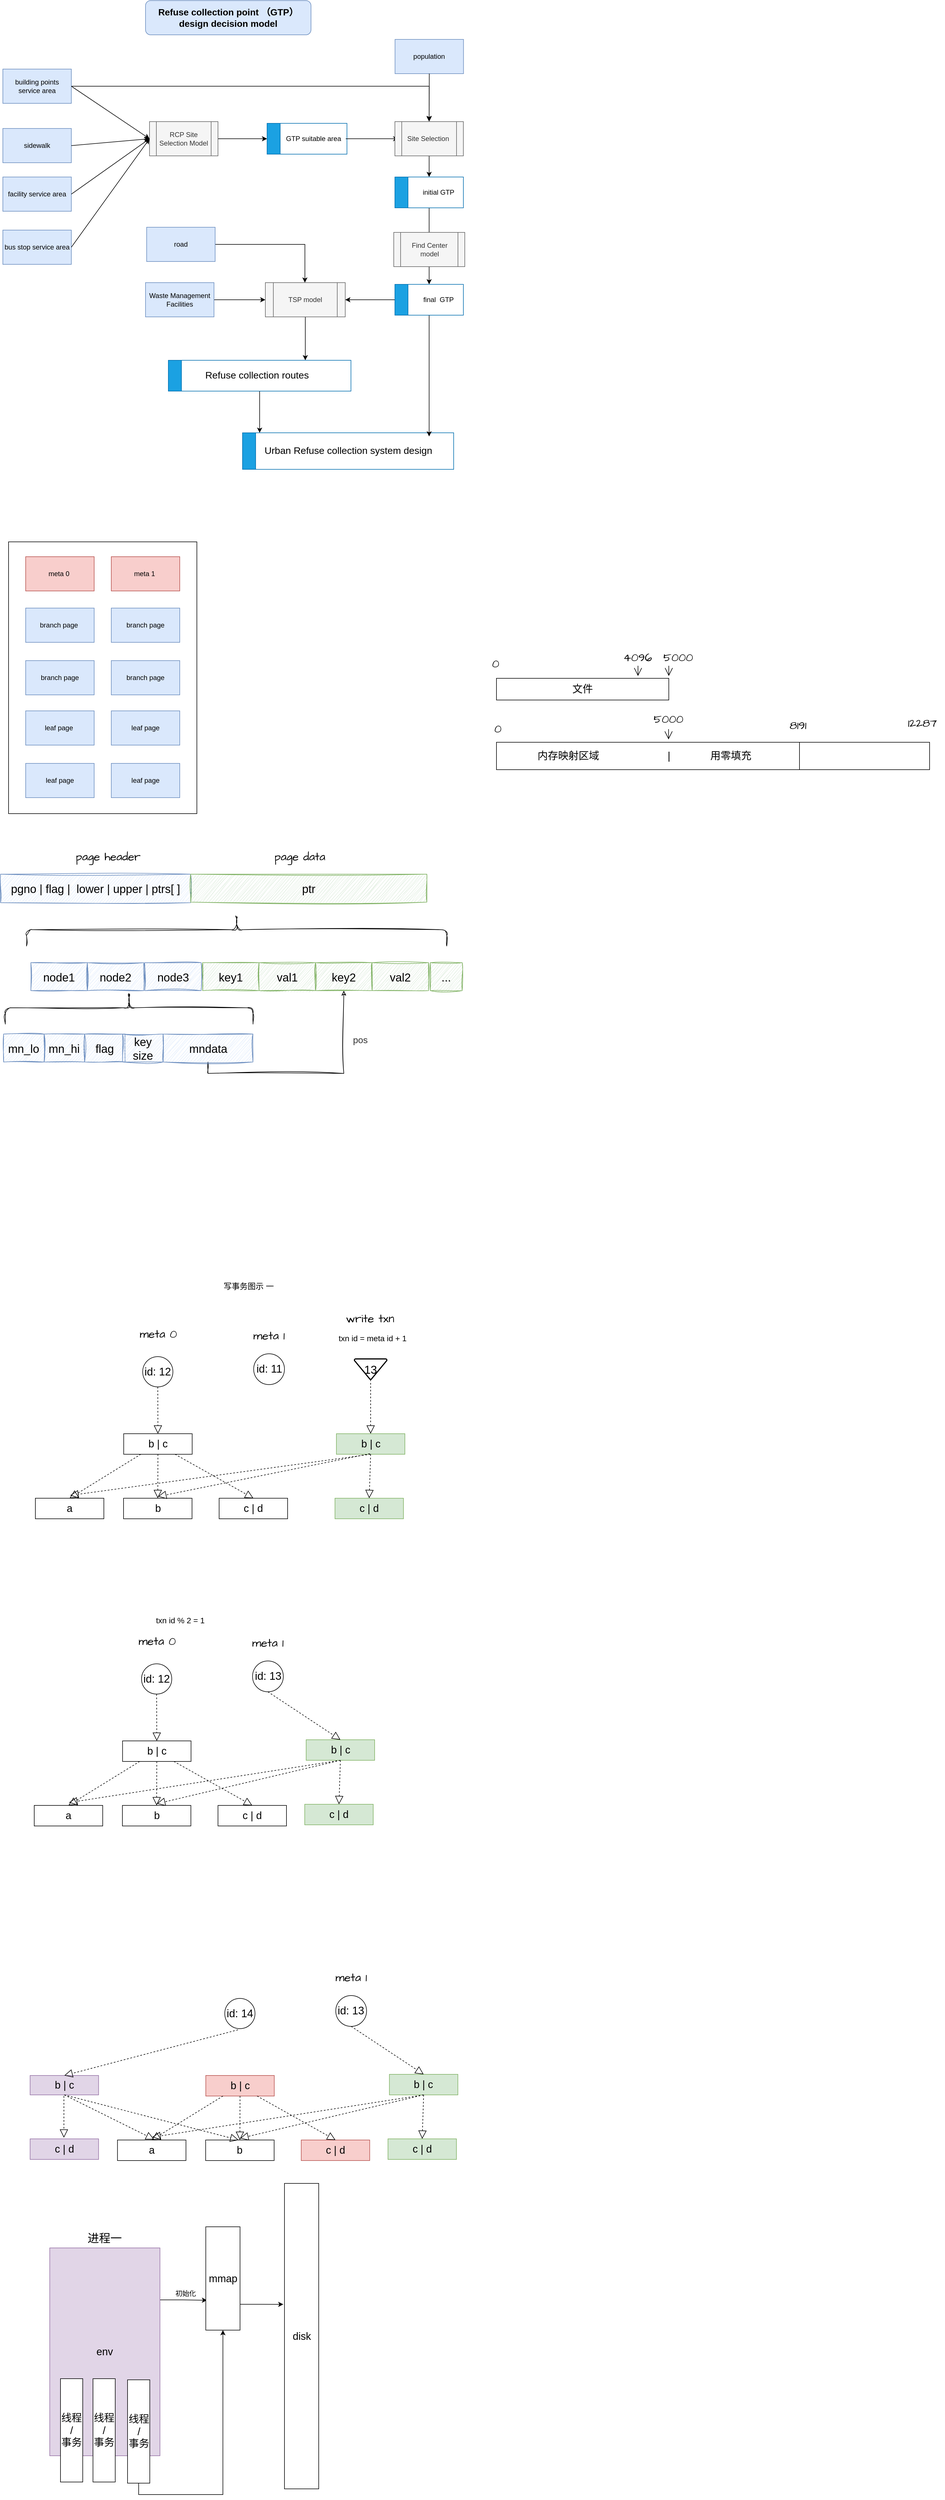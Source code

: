 <mxfile version="21.1.8" type="github">
  <diagram name="第 1 页" id="-6pHBy3T7X8AWCMXz0UJ">
    <mxGraphModel dx="2146" dy="920" grid="0" gridSize="10" guides="1" tooltips="1" connect="1" arrows="1" fold="1" page="1" pageScale="1" pageWidth="827" pageHeight="1169" math="0" shadow="0">
      <root>
        <mxCell id="0" />
        <mxCell id="1" parent="0" />
        <mxCell id="fk76nEaUQplsYMOn4d1s-18" value="" style="rounded=0;whiteSpace=wrap;html=1;fillColor=none;" parent="1" vertex="1">
          <mxGeometry x="20" y="1191" width="330" height="476" as="geometry" />
        </mxCell>
        <mxCell id="CREifestwWJjeIn1SrWn-1" value="&lt;b&gt;&lt;font style=&quot;font-size: 16px;&quot;&gt;Refuse collection point （GTP）design decision model&lt;/font&gt;&lt;/b&gt;" style="rounded=1;whiteSpace=wrap;html=1;fillColor=#dae8fc;strokeColor=#6c8ebf;" parent="1" vertex="1">
          <mxGeometry x="260" y="243" width="290" height="60" as="geometry" />
        </mxCell>
        <mxCell id="-MJLhog0sd4CM29XFd1n-28" style="edgeStyle=orthogonalEdgeStyle;rounded=0;orthogonalLoop=1;jettySize=auto;html=1;exitX=1;exitY=0.5;exitDx=0;exitDy=0;entryX=0.5;entryY=0;entryDx=0;entryDy=0;" parent="1" source="-MJLhog0sd4CM29XFd1n-1" target="-MJLhog0sd4CM29XFd1n-30" edge="1">
          <mxGeometry relative="1" as="geometry">
            <mxPoint x="720" y="563" as="targetPoint" />
          </mxGeometry>
        </mxCell>
        <mxCell id="-MJLhog0sd4CM29XFd1n-1" value="building points service area" style="rounded=0;whiteSpace=wrap;html=1;fillColor=#dae8fc;strokeColor=#6c8ebf;" parent="1" vertex="1">
          <mxGeometry x="10" y="363" width="120" height="60" as="geometry" />
        </mxCell>
        <mxCell id="-MJLhog0sd4CM29XFd1n-2" value="sidewalk" style="rounded=0;whiteSpace=wrap;html=1;fillColor=#dae8fc;strokeColor=#6c8ebf;" parent="1" vertex="1">
          <mxGeometry x="10" y="467" width="120" height="60" as="geometry" />
        </mxCell>
        <mxCell id="-MJLhog0sd4CM29XFd1n-38" style="edgeStyle=orthogonalEdgeStyle;rounded=0;orthogonalLoop=1;jettySize=auto;html=1;exitX=1;exitY=0.5;exitDx=0;exitDy=0;entryX=0;entryY=0.5;entryDx=0;entryDy=0;" parent="1" source="-MJLhog0sd4CM29XFd1n-5" target="-MJLhog0sd4CM29XFd1n-20" edge="1">
          <mxGeometry relative="1" as="geometry" />
        </mxCell>
        <mxCell id="-MJLhog0sd4CM29XFd1n-5" value="Waste Management Facilities" style="rounded=0;whiteSpace=wrap;html=1;fillColor=#dae8fc;strokeColor=#6c8ebf;" parent="1" vertex="1">
          <mxGeometry x="260" y="737" width="120" height="60" as="geometry" />
        </mxCell>
        <mxCell id="-MJLhog0sd4CM29XFd1n-6" value="bus stop service area" style="rounded=0;whiteSpace=wrap;html=1;fillColor=#dae8fc;strokeColor=#6c8ebf;" parent="1" vertex="1">
          <mxGeometry x="10" y="645" width="120" height="60" as="geometry" />
        </mxCell>
        <mxCell id="-MJLhog0sd4CM29XFd1n-8" value="facility service area" style="rounded=0;whiteSpace=wrap;html=1;fillColor=#dae8fc;strokeColor=#6c8ebf;" parent="1" vertex="1">
          <mxGeometry x="10" y="552" width="120" height="60" as="geometry" />
        </mxCell>
        <mxCell id="-MJLhog0sd4CM29XFd1n-27" style="edgeStyle=orthogonalEdgeStyle;rounded=0;orthogonalLoop=1;jettySize=auto;html=1;exitX=1;exitY=0.5;exitDx=0;exitDy=0;entryX=0;entryY=0.5;entryDx=0;entryDy=0;" parent="1" source="-MJLhog0sd4CM29XFd1n-9" target="-MJLhog0sd4CM29XFd1n-23" edge="1">
          <mxGeometry relative="1" as="geometry" />
        </mxCell>
        <mxCell id="-MJLhog0sd4CM29XFd1n-9" value="RCP Site Selection Model" style="shape=process;whiteSpace=wrap;html=1;backgroundOutline=1;fillColor=#f5f5f5;strokeColor=#666666;fontColor=#333333;" parent="1" vertex="1">
          <mxGeometry x="267" y="455" width="120" height="60" as="geometry" />
        </mxCell>
        <mxCell id="-MJLhog0sd4CM29XFd1n-14" value="" style="endArrow=classic;html=1;rounded=0;exitX=1;exitY=0.5;exitDx=0;exitDy=0;entryX=0;entryY=0.5;entryDx=0;entryDy=0;" parent="1" source="-MJLhog0sd4CM29XFd1n-1" target="-MJLhog0sd4CM29XFd1n-9" edge="1">
          <mxGeometry width="50" height="50" relative="1" as="geometry">
            <mxPoint x="430" y="497" as="sourcePoint" />
            <mxPoint x="480" y="447" as="targetPoint" />
          </mxGeometry>
        </mxCell>
        <mxCell id="-MJLhog0sd4CM29XFd1n-15" value="" style="endArrow=classic;html=1;rounded=0;exitX=1;exitY=0.5;exitDx=0;exitDy=0;entryX=0;entryY=0.5;entryDx=0;entryDy=0;" parent="1" source="-MJLhog0sd4CM29XFd1n-2" target="-MJLhog0sd4CM29XFd1n-9" edge="1">
          <mxGeometry width="50" height="50" relative="1" as="geometry">
            <mxPoint x="140" y="417" as="sourcePoint" />
            <mxPoint x="250" y="537" as="targetPoint" />
          </mxGeometry>
        </mxCell>
        <mxCell id="-MJLhog0sd4CM29XFd1n-16" value="" style="endArrow=classic;html=1;rounded=0;exitX=1;exitY=0.5;exitDx=0;exitDy=0;entryX=0;entryY=0.5;entryDx=0;entryDy=0;" parent="1" source="-MJLhog0sd4CM29XFd1n-8" target="-MJLhog0sd4CM29XFd1n-9" edge="1">
          <mxGeometry width="50" height="50" relative="1" as="geometry">
            <mxPoint x="140" y="507" as="sourcePoint" />
            <mxPoint x="250" y="577" as="targetPoint" />
          </mxGeometry>
        </mxCell>
        <mxCell id="-MJLhog0sd4CM29XFd1n-19" value="" style="endArrow=classic;html=1;rounded=0;exitX=1;exitY=0.5;exitDx=0;exitDy=0;entryX=0;entryY=0.5;entryDx=0;entryDy=0;" parent="1" source="-MJLhog0sd4CM29XFd1n-6" target="-MJLhog0sd4CM29XFd1n-9" edge="1">
          <mxGeometry width="50" height="50" relative="1" as="geometry">
            <mxPoint x="140" y="677" as="sourcePoint" />
            <mxPoint x="270" y="592" as="targetPoint" />
          </mxGeometry>
        </mxCell>
        <mxCell id="-MJLhog0sd4CM29XFd1n-39" style="edgeStyle=orthogonalEdgeStyle;rounded=0;orthogonalLoop=1;jettySize=auto;html=1;exitX=0.5;exitY=1;exitDx=0;exitDy=0;entryX=0.75;entryY=0;entryDx=0;entryDy=0;" parent="1" source="-MJLhog0sd4CM29XFd1n-20" target="-MJLhog0sd4CM29XFd1n-40" edge="1">
          <mxGeometry relative="1" as="geometry">
            <mxPoint x="539.5" y="853" as="targetPoint" />
            <Array as="points" />
          </mxGeometry>
        </mxCell>
        <mxCell id="-MJLhog0sd4CM29XFd1n-20" value="TSP model" style="shape=process;whiteSpace=wrap;html=1;backgroundOutline=1;fillColor=#f5f5f5;strokeColor=#666666;fontColor=#333333;" parent="1" vertex="1">
          <mxGeometry x="470" y="737" width="140" height="60" as="geometry" />
        </mxCell>
        <mxCell id="-MJLhog0sd4CM29XFd1n-23" value="" style="swimlane;horizontal=0;whiteSpace=wrap;html=1;fillColor=#1ba1e2;strokeColor=#006EAF;fontColor=#ffffff;" parent="1" vertex="1">
          <mxGeometry x="473" y="458" width="140" height="54" as="geometry" />
        </mxCell>
        <mxCell id="-MJLhog0sd4CM29XFd1n-29" style="edgeStyle=orthogonalEdgeStyle;rounded=0;orthogonalLoop=1;jettySize=auto;html=1;" parent="-MJLhog0sd4CM29XFd1n-23" source="-MJLhog0sd4CM29XFd1n-26" edge="1">
          <mxGeometry relative="1" as="geometry">
            <mxPoint x="230" y="27" as="targetPoint" />
          </mxGeometry>
        </mxCell>
        <mxCell id="-MJLhog0sd4CM29XFd1n-26" value="GTP suitable area" style="text;html=1;align=center;verticalAlign=middle;resizable=0;points=[];autosize=1;strokeColor=none;fillColor=none;" parent="-MJLhog0sd4CM29XFd1n-23" vertex="1">
          <mxGeometry x="23" y="14" width="115" height="26" as="geometry" />
        </mxCell>
        <mxCell id="-MJLhog0sd4CM29XFd1n-36" style="edgeStyle=orthogonalEdgeStyle;rounded=0;orthogonalLoop=1;jettySize=auto;html=1;exitX=0.5;exitY=1;exitDx=0;exitDy=0;entryX=0.5;entryY=0;entryDx=0;entryDy=0;" parent="1" source="-MJLhog0sd4CM29XFd1n-30" target="-MJLhog0sd4CM29XFd1n-32" edge="1">
          <mxGeometry relative="1" as="geometry" />
        </mxCell>
        <mxCell id="-MJLhog0sd4CM29XFd1n-30" value="Site Selection&amp;nbsp;&lt;span id=&quot;docs-internal-guid-dd1b80fc-7fff-4d4b-5d79-0f795fff41a7&quot;&gt;&lt;/span&gt;" style="shape=process;whiteSpace=wrap;html=1;backgroundOutline=1;fillColor=#f5f5f5;strokeColor=#666666;fontColor=#333333;" parent="1" vertex="1">
          <mxGeometry x="697" y="455" width="120" height="60" as="geometry" />
        </mxCell>
        <mxCell id="-MJLhog0sd4CM29XFd1n-43" style="edgeStyle=orthogonalEdgeStyle;rounded=0;orthogonalLoop=1;jettySize=auto;html=1;exitX=0.5;exitY=1;exitDx=0;exitDy=0;entryX=0.5;entryY=0;entryDx=0;entryDy=0;" parent="1" source="-MJLhog0sd4CM29XFd1n-32" target="XMGJiAnypr8ItD6BcuGb-5" edge="1">
          <mxGeometry relative="1" as="geometry">
            <mxPoint x="757" y="1000" as="targetPoint" />
          </mxGeometry>
        </mxCell>
        <mxCell id="-MJLhog0sd4CM29XFd1n-32" value="" style="swimlane;horizontal=0;whiteSpace=wrap;html=1;fillColor=#1ba1e2;strokeColor=#006EAF;fontColor=#ffffff;" parent="1" vertex="1">
          <mxGeometry x="697" y="552" width="120" height="54" as="geometry" />
        </mxCell>
        <mxCell id="-MJLhog0sd4CM29XFd1n-34" value="initial GTP" style="text;html=1;align=center;verticalAlign=middle;resizable=0;points=[];autosize=1;strokeColor=none;fillColor=none;" parent="-MJLhog0sd4CM29XFd1n-32" vertex="1">
          <mxGeometry x="39" y="14" width="73" height="26" as="geometry" />
        </mxCell>
        <mxCell id="-MJLhog0sd4CM29XFd1n-42" style="edgeStyle=orthogonalEdgeStyle;rounded=0;orthogonalLoop=1;jettySize=auto;html=1;exitX=0.5;exitY=1;exitDx=0;exitDy=0;" parent="1" source="-MJLhog0sd4CM29XFd1n-40" edge="1">
          <mxGeometry relative="1" as="geometry">
            <mxPoint x="460" y="1000" as="targetPoint" />
          </mxGeometry>
        </mxCell>
        <mxCell id="-MJLhog0sd4CM29XFd1n-40" value="" style="swimlane;horizontal=0;whiteSpace=wrap;html=1;fillColor=#1ba1e2;strokeColor=#006EAF;fontColor=#ffffff;" parent="1" vertex="1">
          <mxGeometry x="300" y="873" width="320" height="54" as="geometry" />
        </mxCell>
        <mxCell id="-MJLhog0sd4CM29XFd1n-41" value="&lt;font style=&quot;font-size: 17px;&quot;&gt;Refuse collection routes&lt;/font&gt;" style="text;html=1;align=center;verticalAlign=middle;resizable=0;points=[];autosize=1;strokeColor=none;fillColor=none;" parent="-MJLhog0sd4CM29XFd1n-40" vertex="1">
          <mxGeometry x="55" y="12" width="200" height="30" as="geometry" />
        </mxCell>
        <mxCell id="-MJLhog0sd4CM29XFd1n-44" value="" style="swimlane;horizontal=0;whiteSpace=wrap;html=1;fillColor=#1ba1e2;strokeColor=#006EAF;fontColor=#ffffff;" parent="1" vertex="1">
          <mxGeometry x="430" y="1000" width="370" height="64" as="geometry" />
        </mxCell>
        <mxCell id="-MJLhog0sd4CM29XFd1n-45" value="&lt;span style=&quot;font-size: 17px;&quot;&gt;Urban Refuse collection system design&lt;/span&gt;" style="text;html=1;align=center;verticalAlign=middle;resizable=0;points=[];autosize=1;strokeColor=none;fillColor=none;" parent="-MJLhog0sd4CM29XFd1n-44" vertex="1">
          <mxGeometry x="25" y="17" width="320" height="30" as="geometry" />
        </mxCell>
        <mxCell id="fk76nEaUQplsYMOn4d1s-16" value="meta 0&amp;nbsp;" style="rounded=0;whiteSpace=wrap;html=1;fillColor=#f8cecc;strokeColor=#b85450;" parent="1" vertex="1">
          <mxGeometry x="50" y="1217" width="120" height="60" as="geometry" />
        </mxCell>
        <mxCell id="fk76nEaUQplsYMOn4d1s-17" value="meta 1&amp;nbsp;" style="rounded=0;whiteSpace=wrap;html=1;fillColor=#f8cecc;strokeColor=#b85450;" parent="1" vertex="1">
          <mxGeometry x="200" y="1217" width="120" height="60" as="geometry" />
        </mxCell>
        <mxCell id="fk76nEaUQplsYMOn4d1s-19" value="branch page&amp;nbsp;" style="rounded=0;whiteSpace=wrap;html=1;fillColor=#dae8fc;strokeColor=#6c8ebf;" parent="1" vertex="1">
          <mxGeometry x="50" y="1307" width="120" height="60" as="geometry" />
        </mxCell>
        <mxCell id="fk76nEaUQplsYMOn4d1s-20" value="branch page" style="rounded=0;whiteSpace=wrap;html=1;fillColor=#dae8fc;strokeColor=#6c8ebf;" parent="1" vertex="1">
          <mxGeometry x="200" y="1307" width="120" height="60" as="geometry" />
        </mxCell>
        <mxCell id="fk76nEaUQplsYMOn4d1s-21" value="branch page" style="rounded=0;whiteSpace=wrap;html=1;fillColor=#dae8fc;strokeColor=#6c8ebf;" parent="1" vertex="1">
          <mxGeometry x="50" y="1399" width="120" height="60" as="geometry" />
        </mxCell>
        <mxCell id="fk76nEaUQplsYMOn4d1s-22" value="branch page" style="rounded=0;whiteSpace=wrap;html=1;fillColor=#dae8fc;strokeColor=#6c8ebf;" parent="1" vertex="1">
          <mxGeometry x="200" y="1399" width="120" height="60" as="geometry" />
        </mxCell>
        <mxCell id="fk76nEaUQplsYMOn4d1s-23" value="leaf page" style="rounded=0;whiteSpace=wrap;html=1;fillColor=#dae8fc;strokeColor=#6c8ebf;" parent="1" vertex="1">
          <mxGeometry x="200" y="1579" width="120" height="60" as="geometry" />
        </mxCell>
        <mxCell id="fk76nEaUQplsYMOn4d1s-24" value="leaf page&amp;nbsp;" style="rounded=0;whiteSpace=wrap;html=1;fillColor=#dae8fc;strokeColor=#6c8ebf;" parent="1" vertex="1">
          <mxGeometry x="50" y="1487" width="120" height="60" as="geometry" />
        </mxCell>
        <mxCell id="fk76nEaUQplsYMOn4d1s-25" value="leaf page" style="rounded=0;whiteSpace=wrap;html=1;fillColor=#dae8fc;strokeColor=#6c8ebf;" parent="1" vertex="1">
          <mxGeometry x="200" y="1487" width="120" height="60" as="geometry" />
        </mxCell>
        <mxCell id="fk76nEaUQplsYMOn4d1s-26" value="leaf page" style="rounded=0;whiteSpace=wrap;html=1;fillColor=#dae8fc;strokeColor=#6c8ebf;" parent="1" vertex="1">
          <mxGeometry x="50" y="1579" width="120" height="60" as="geometry" />
        </mxCell>
        <mxCell id="yM2souLgiS-9Ete5BA36-1" value="pgno | flag |&amp;nbsp; lower | upper | ptrs[ ]" style="rounded=0;whiteSpace=wrap;html=1;sketch=1;hachureGap=4;jiggle=2;curveFitting=1;fontFamily=Helvetica;fontSize=20;fillColor=#dae8fc;strokeColor=#6c8ebf;" parent="1" vertex="1">
          <mxGeometry x="6" y="1773" width="333" height="50" as="geometry" />
        </mxCell>
        <mxCell id="yM2souLgiS-9Ete5BA36-2" value="ptr" style="rounded=0;whiteSpace=wrap;html=1;sketch=1;hachureGap=4;jiggle=2;curveFitting=1;fontFamily=Helvetica;fontSize=20;fillColor=#d5e8d4;strokeColor=#82b366;" parent="1" vertex="1">
          <mxGeometry x="339" y="1773" width="414" height="49" as="geometry" />
        </mxCell>
        <mxCell id="yM2souLgiS-9Ete5BA36-5" value="page header" style="text;html=1;strokeColor=none;fillColor=none;align=center;verticalAlign=middle;whiteSpace=wrap;rounded=0;fontSize=20;fontFamily=Architects Daughter;" parent="1" vertex="1">
          <mxGeometry x="121" y="1727" width="146.5" height="30" as="geometry" />
        </mxCell>
        <mxCell id="yM2souLgiS-9Ete5BA36-6" value="page data" style="text;html=1;strokeColor=none;fillColor=none;align=center;verticalAlign=middle;whiteSpace=wrap;rounded=0;fontSize=20;fontFamily=Architects Daughter;" parent="1" vertex="1">
          <mxGeometry x="457" y="1727" width="146.5" height="30" as="geometry" />
        </mxCell>
        <mxCell id="yM2souLgiS-9Ete5BA36-7" value="node1" style="rounded=0;whiteSpace=wrap;html=1;sketch=1;hachureGap=4;jiggle=2;curveFitting=1;fontFamily=Helvetica;fontSize=20;fillColor=#dae8fc;strokeColor=#6c8ebf;" parent="1" vertex="1">
          <mxGeometry x="59" y="1928" width="99" height="49" as="geometry" />
        </mxCell>
        <mxCell id="yM2souLgiS-9Ete5BA36-11" value="node2" style="rounded=0;whiteSpace=wrap;html=1;sketch=1;hachureGap=4;jiggle=2;curveFitting=1;fontFamily=Helvetica;fontSize=20;fillColor=#dae8fc;strokeColor=#6c8ebf;" parent="1" vertex="1">
          <mxGeometry x="158" y="1928" width="99" height="49" as="geometry" />
        </mxCell>
        <mxCell id="yM2souLgiS-9Ete5BA36-12" value="flag" style="rounded=0;whiteSpace=wrap;html=1;sketch=1;hachureGap=4;jiggle=2;curveFitting=1;fontFamily=Helvetica;fontSize=20;fillColor=#dae8fc;strokeColor=#6c8ebf;" parent="1" vertex="1">
          <mxGeometry x="153.25" y="2053" width="70.99" height="49" as="geometry" />
        </mxCell>
        <mxCell id="yM2souLgiS-9Ete5BA36-31" style="edgeStyle=orthogonalEdgeStyle;rounded=0;sketch=1;hachureGap=4;jiggle=2;curveFitting=1;orthogonalLoop=1;jettySize=auto;html=1;exitX=0.5;exitY=1;exitDx=0;exitDy=0;entryX=0.5;entryY=1;entryDx=0;entryDy=0;fontFamily=Architects Daughter;fontSource=https%3A%2F%2Ffonts.googleapis.com%2Fcss%3Ffamily%3DArchitects%2BDaughter;fontSize=16;" parent="1" source="yM2souLgiS-9Ete5BA36-15" target="yM2souLgiS-9Ete5BA36-27" edge="1">
          <mxGeometry relative="1" as="geometry" />
        </mxCell>
        <mxCell id="yM2souLgiS-9Ete5BA36-15" value="mndata" style="rounded=0;whiteSpace=wrap;html=1;sketch=1;hachureGap=4;jiggle=2;curveFitting=1;fontFamily=Helvetica;fontSize=20;fillColor=#dae8fc;strokeColor=#6c8ebf;" parent="1" vertex="1">
          <mxGeometry x="290.75" y="2053" width="157.5" height="49" as="geometry" />
        </mxCell>
        <mxCell id="yM2souLgiS-9Ete5BA36-16" value="mn_hi" style="rounded=0;whiteSpace=wrap;html=1;sketch=1;hachureGap=4;jiggle=2;curveFitting=1;fontFamily=Helvetica;fontSize=20;fillColor=#dae8fc;strokeColor=#6c8ebf;" parent="1" vertex="1">
          <mxGeometry x="82.26" y="2053" width="70.99" height="49" as="geometry" />
        </mxCell>
        <mxCell id="yM2souLgiS-9Ete5BA36-17" value="mn_lo" style="rounded=0;whiteSpace=wrap;html=1;sketch=1;hachureGap=4;jiggle=2;curveFitting=1;fontFamily=Helvetica;fontSize=20;fillColor=#dae8fc;strokeColor=#6c8ebf;" parent="1" vertex="1">
          <mxGeometry x="11.27" y="2053" width="70.99" height="49" as="geometry" />
        </mxCell>
        <mxCell id="yM2souLgiS-9Ete5BA36-18" value="key size" style="rounded=0;whiteSpace=wrap;html=1;sketch=1;hachureGap=4;jiggle=2;curveFitting=1;fontFamily=Helvetica;fontSize=20;fillColor=#dae8fc;strokeColor=#6c8ebf;" parent="1" vertex="1">
          <mxGeometry x="219.76" y="2053" width="70.99" height="49" as="geometry" />
        </mxCell>
        <mxCell id="yM2souLgiS-9Ete5BA36-19" value="node3" style="rounded=0;whiteSpace=wrap;html=1;sketch=1;hachureGap=4;jiggle=2;curveFitting=1;fontFamily=Helvetica;fontSize=20;fillColor=#dae8fc;strokeColor=#6c8ebf;" parent="1" vertex="1">
          <mxGeometry x="258.5" y="1928" width="99" height="49" as="geometry" />
        </mxCell>
        <mxCell id="yM2souLgiS-9Ete5BA36-21" value="" style="shape=curlyBracket;whiteSpace=wrap;html=1;rounded=1;labelPosition=left;verticalLabelPosition=middle;align=right;verticalAlign=middle;sketch=1;hachureGap=4;jiggle=2;curveFitting=1;fontFamily=Architects Daughter;fontSource=https%3A%2F%2Ffonts.googleapis.com%2Fcss%3Ffamily%3DArchitects%2BDaughter;fontSize=20;rotation=90;size=0.5;" parent="1" vertex="1">
          <mxGeometry x="391" y="1502" width="57.25" height="736.5" as="geometry" />
        </mxCell>
        <mxCell id="yM2souLgiS-9Ete5BA36-22" value="" style="shape=curlyBracket;whiteSpace=wrap;html=1;rounded=1;labelPosition=left;verticalLabelPosition=middle;align=right;verticalAlign=middle;sketch=1;hachureGap=4;jiggle=2;curveFitting=1;fontFamily=Architects Daughter;fontSource=https%3A%2F%2Ffonts.googleapis.com%2Fcss%3Ffamily%3DArchitects%2BDaughter;fontSize=20;rotation=90;size=0.5;" parent="1" vertex="1">
          <mxGeometry x="202.75" y="1790" width="57.25" height="434" as="geometry" />
        </mxCell>
        <mxCell id="yM2souLgiS-9Ete5BA36-25" value="key1" style="rounded=0;whiteSpace=wrap;html=1;sketch=1;hachureGap=4;jiggle=2;curveFitting=1;fontFamily=Helvetica;fontSize=20;fillColor=#d5e8d4;strokeColor=#82b366;" parent="1" vertex="1">
          <mxGeometry x="360" y="1928" width="99" height="49" as="geometry" />
        </mxCell>
        <mxCell id="yM2souLgiS-9Ete5BA36-26" value="val1" style="rounded=0;whiteSpace=wrap;html=1;sketch=1;hachureGap=4;jiggle=2;curveFitting=1;fontFamily=Helvetica;fontSize=20;fillColor=#d5e8d4;strokeColor=#82b366;" parent="1" vertex="1">
          <mxGeometry x="459" y="1928" width="99" height="49" as="geometry" />
        </mxCell>
        <mxCell id="yM2souLgiS-9Ete5BA36-27" value="key2" style="rounded=0;whiteSpace=wrap;html=1;sketch=1;hachureGap=4;jiggle=2;curveFitting=1;fontFamily=Helvetica;fontSize=20;fillColor=#d5e8d4;strokeColor=#82b366;" parent="1" vertex="1">
          <mxGeometry x="558" y="1928" width="99" height="49" as="geometry" />
        </mxCell>
        <mxCell id="yM2souLgiS-9Ete5BA36-28" value="val2" style="rounded=0;whiteSpace=wrap;html=1;sketch=1;hachureGap=4;jiggle=2;curveFitting=1;fontFamily=Helvetica;fontSize=20;fillColor=#d5e8d4;strokeColor=#82b366;" parent="1" vertex="1">
          <mxGeometry x="657" y="1928" width="99" height="49" as="geometry" />
        </mxCell>
        <mxCell id="yM2souLgiS-9Ete5BA36-29" value="..." style="rounded=0;whiteSpace=wrap;html=1;sketch=1;hachureGap=4;jiggle=2;curveFitting=1;fontFamily=Helvetica;fontSize=20;fillColor=#d5e8d4;strokeColor=#82b366;" parent="1" vertex="1">
          <mxGeometry x="759" y="1928" width="56" height="49" as="geometry" />
        </mxCell>
        <mxCell id="yM2souLgiS-9Ete5BA36-32" value="&lt;span style=&quot;font-size: 16px;&quot;&gt;pos&lt;/span&gt;" style="rounded=1;whiteSpace=wrap;html=1;fillColor=none;fontColor=#333333;strokeColor=none;" parent="1" vertex="1">
          <mxGeometry x="593" y="2046" width="86.5" height="34" as="geometry" />
        </mxCell>
        <mxCell id="NSW85dadM2oybprzodk--1" value="&lt;font style=&quot;font-size: 19px;&quot;&gt;id: 12&lt;br&gt;&lt;/font&gt;" style="ellipse;whiteSpace=wrap;html=1;aspect=fixed;" parent="1" vertex="1">
          <mxGeometry x="255" y="2618" width="53" height="53" as="geometry" />
        </mxCell>
        <mxCell id="NSW85dadM2oybprzodk--3" value="&lt;font style=&quot;font-size: 19px;&quot;&gt;id: 11&lt;/font&gt;" style="ellipse;whiteSpace=wrap;html=1;aspect=fixed;" parent="1" vertex="1">
          <mxGeometry x="449.51" y="2613" width="54" height="54" as="geometry" />
        </mxCell>
        <mxCell id="NSW85dadM2oybprzodk--4" value="meta 0" style="text;html=1;strokeColor=none;fillColor=none;align=center;verticalAlign=middle;whiteSpace=wrap;rounded=0;fontSize=20;fontFamily=Architects Daughter;" parent="1" vertex="1">
          <mxGeometry x="208.51" y="2563" width="146.5" height="30" as="geometry" />
        </mxCell>
        <mxCell id="NSW85dadM2oybprzodk--5" value="meta 1" style="text;html=1;strokeColor=none;fillColor=none;align=center;verticalAlign=middle;whiteSpace=wrap;rounded=0;fontSize=20;fontFamily=Architects Daughter;" parent="1" vertex="1">
          <mxGeometry x="403.26" y="2566" width="146.5" height="30" as="geometry" />
        </mxCell>
        <mxCell id="NSW85dadM2oybprzodk--15" value="" style="endArrow=block;dashed=1;endFill=0;endSize=12;html=1;rounded=0;exitX=0.5;exitY=1;exitDx=0;exitDy=0;entryX=0.5;entryY=0;entryDx=0;entryDy=0;" parent="1" source="NSW85dadM2oybprzodk--1" target="NSW85dadM2oybprzodk--17" edge="1">
          <mxGeometry width="160" relative="1" as="geometry">
            <mxPoint x="198" y="2714" as="sourcePoint" />
            <mxPoint x="358" y="2714" as="targetPoint" />
          </mxGeometry>
        </mxCell>
        <mxCell id="NSW85dadM2oybprzodk--17" value="&lt;font style=&quot;font-size: 18px;&quot;&gt;b | c&lt;/font&gt;" style="rounded=0;whiteSpace=wrap;html=1;" parent="1" vertex="1">
          <mxGeometry x="221.76" y="2753" width="120" height="36" as="geometry" />
        </mxCell>
        <mxCell id="NSW85dadM2oybprzodk--20" value="&lt;font style=&quot;font-size: 18px;&quot;&gt;a&lt;/font&gt;" style="rounded=0;whiteSpace=wrap;html=1;" parent="1" vertex="1">
          <mxGeometry x="67.0" y="2866" width="120" height="36" as="geometry" />
        </mxCell>
        <mxCell id="NSW85dadM2oybprzodk--21" value="&lt;font style=&quot;font-size: 18px;&quot;&gt;b&lt;/font&gt;" style="rounded=0;whiteSpace=wrap;html=1;" parent="1" vertex="1">
          <mxGeometry x="221.5" y="2866" width="120" height="36" as="geometry" />
        </mxCell>
        <mxCell id="NSW85dadM2oybprzodk--22" value="&lt;font style=&quot;font-size: 18px;&quot;&gt;c | d&lt;/font&gt;" style="rounded=0;whiteSpace=wrap;html=1;" parent="1" vertex="1">
          <mxGeometry x="389" y="2866" width="120" height="36" as="geometry" />
        </mxCell>
        <mxCell id="NSW85dadM2oybprzodk--24" value="" style="endArrow=block;dashed=1;endFill=0;endSize=12;html=1;rounded=0;exitX=0.25;exitY=1;exitDx=0;exitDy=0;entryX=0.5;entryY=0;entryDx=0;entryDy=0;" parent="1" source="NSW85dadM2oybprzodk--17" target="NSW85dadM2oybprzodk--20" edge="1">
          <mxGeometry width="160" relative="1" as="geometry">
            <mxPoint x="292" y="2681" as="sourcePoint" />
            <mxPoint x="292" y="2763" as="targetPoint" />
          </mxGeometry>
        </mxCell>
        <mxCell id="NSW85dadM2oybprzodk--25" value="" style="endArrow=block;dashed=1;endFill=0;endSize=12;html=1;rounded=0;exitX=0.5;exitY=1;exitDx=0;exitDy=0;entryX=0.5;entryY=0;entryDx=0;entryDy=0;" parent="1" source="NSW85dadM2oybprzodk--17" target="NSW85dadM2oybprzodk--21" edge="1">
          <mxGeometry width="160" relative="1" as="geometry">
            <mxPoint x="262" y="2799" as="sourcePoint" />
            <mxPoint x="139" y="2840" as="targetPoint" />
          </mxGeometry>
        </mxCell>
        <mxCell id="NSW85dadM2oybprzodk--26" value="" style="endArrow=block;dashed=1;endFill=0;endSize=12;html=1;rounded=0;exitX=0.75;exitY=1;exitDx=0;exitDy=0;entryX=0.5;entryY=0;entryDx=0;entryDy=0;" parent="1" source="NSW85dadM2oybprzodk--17" target="NSW85dadM2oybprzodk--22" edge="1">
          <mxGeometry width="160" relative="1" as="geometry">
            <mxPoint x="292" y="2799" as="sourcePoint" />
            <mxPoint x="292" y="2840" as="targetPoint" />
          </mxGeometry>
        </mxCell>
        <mxCell id="NSW85dadM2oybprzodk--29" value="&amp;nbsp;write txn" style="text;html=1;strokeColor=none;fillColor=none;align=center;verticalAlign=middle;whiteSpace=wrap;rounded=0;fontSize=20;fontFamily=Architects Daughter;" parent="1" vertex="1">
          <mxGeometry x="575.5" y="2536" width="146.5" height="30" as="geometry" />
        </mxCell>
        <mxCell id="NSW85dadM2oybprzodk--30" value="&lt;font style=&quot;font-size: 14px;&quot; face=&quot;Helvetica&quot;&gt;txn id = meta id + 1&lt;/font&gt;" style="text;html=1;strokeColor=none;fillColor=none;align=center;verticalAlign=middle;whiteSpace=wrap;rounded=0;fontSize=20;fontFamily=Architects Daughter;" parent="1" vertex="1">
          <mxGeometry x="589" y="2574" width="137.5" height="19" as="geometry" />
        </mxCell>
        <mxCell id="NSW85dadM2oybprzodk--31" value="&lt;font style=&quot;font-size: 20px;&quot;&gt;13&lt;/font&gt;" style="strokeWidth=2;html=1;shape=mxgraph.flowchart.merge_or_storage;whiteSpace=wrap;" parent="1" vertex="1">
          <mxGeometry x="626" y="2622" width="57" height="36" as="geometry" />
        </mxCell>
        <mxCell id="NSW85dadM2oybprzodk--32" value="&lt;font style=&quot;font-size: 18px;&quot;&gt;b | c&lt;/font&gt;" style="rounded=0;whiteSpace=wrap;html=1;fillColor=#d5e8d4;strokeColor=#82b366;" parent="1" vertex="1">
          <mxGeometry x="594.5" y="2753" width="120" height="36" as="geometry" />
        </mxCell>
        <mxCell id="NSW85dadM2oybprzodk--33" value="&lt;font style=&quot;font-size: 18px;&quot;&gt;c | d&lt;/font&gt;" style="rounded=0;whiteSpace=wrap;html=1;fillColor=#d5e8d4;strokeColor=#82b366;" parent="1" vertex="1">
          <mxGeometry x="592" y="2866" width="120" height="36" as="geometry" />
        </mxCell>
        <mxCell id="NSW85dadM2oybprzodk--34" value="" style="endArrow=block;dashed=1;endFill=0;endSize=12;html=1;rounded=0;exitX=0.5;exitY=1;exitDx=0;exitDy=0;entryX=0.5;entryY=0;entryDx=0;entryDy=0;exitPerimeter=0;" parent="1" source="NSW85dadM2oybprzodk--31" target="NSW85dadM2oybprzodk--32" edge="1">
          <mxGeometry width="160" relative="1" as="geometry">
            <mxPoint x="291" y="2681" as="sourcePoint" />
            <mxPoint x="292" y="2763" as="targetPoint" />
          </mxGeometry>
        </mxCell>
        <mxCell id="NSW85dadM2oybprzodk--35" value="" style="endArrow=block;dashed=1;endFill=0;endSize=12;html=1;rounded=0;exitX=0.5;exitY=1;exitDx=0;exitDy=0;entryX=0.5;entryY=0;entryDx=0;entryDy=0;" parent="1" source="NSW85dadM2oybprzodk--32" target="NSW85dadM2oybprzodk--33" edge="1">
          <mxGeometry width="160" relative="1" as="geometry">
            <mxPoint x="665" y="2668" as="sourcePoint" />
            <mxPoint x="665" y="2763" as="targetPoint" />
          </mxGeometry>
        </mxCell>
        <mxCell id="NSW85dadM2oybprzodk--36" value="" style="endArrow=block;dashed=1;endFill=0;endSize=12;html=1;rounded=0;exitX=0.5;exitY=1;exitDx=0;exitDy=0;" parent="1" source="NSW85dadM2oybprzodk--32" edge="1">
          <mxGeometry width="160" relative="1" as="geometry">
            <mxPoint x="665" y="2799" as="sourcePoint" />
            <mxPoint x="128" y="2861" as="targetPoint" />
          </mxGeometry>
        </mxCell>
        <mxCell id="NSW85dadM2oybprzodk--37" value="" style="endArrow=block;dashed=1;endFill=0;endSize=12;html=1;rounded=0;" parent="1" edge="1">
          <mxGeometry width="160" relative="1" as="geometry">
            <mxPoint x="653" y="2788" as="sourcePoint" />
            <mxPoint x="282" y="2863" as="targetPoint" />
          </mxGeometry>
        </mxCell>
        <mxCell id="NSW85dadM2oybprzodk--39" value="&lt;font style=&quot;font-size: 14px;&quot; face=&quot;Helvetica&quot;&gt;txn id % 2 = 1&lt;/font&gt;" style="text;html=1;strokeColor=none;fillColor=none;align=center;verticalAlign=middle;whiteSpace=wrap;rounded=0;fontSize=20;fontFamily=Architects Daughter;" parent="1" vertex="1">
          <mxGeometry x="251.5" y="3068" width="137.5" height="19" as="geometry" />
        </mxCell>
        <mxCell id="NSW85dadM2oybprzodk--43" value="&lt;font style=&quot;font-size: 19px;&quot;&gt;id: 12&lt;br&gt;&lt;/font&gt;" style="ellipse;whiteSpace=wrap;html=1;aspect=fixed;" parent="1" vertex="1">
          <mxGeometry x="253" y="3156" width="53" height="53" as="geometry" />
        </mxCell>
        <mxCell id="NSW85dadM2oybprzodk--44" value="&lt;font style=&quot;font-size: 19px;&quot;&gt;id: 13&lt;/font&gt;" style="ellipse;whiteSpace=wrap;html=1;aspect=fixed;" parent="1" vertex="1">
          <mxGeometry x="447.51" y="3151" width="54" height="54" as="geometry" />
        </mxCell>
        <mxCell id="NSW85dadM2oybprzodk--45" value="meta 0" style="text;html=1;strokeColor=none;fillColor=none;align=center;verticalAlign=middle;whiteSpace=wrap;rounded=0;fontSize=20;fontFamily=Architects Daughter;" parent="1" vertex="1">
          <mxGeometry x="206.51" y="3101" width="146.5" height="30" as="geometry" />
        </mxCell>
        <mxCell id="NSW85dadM2oybprzodk--46" value="meta 1" style="text;html=1;strokeColor=none;fillColor=none;align=center;verticalAlign=middle;whiteSpace=wrap;rounded=0;fontSize=20;fontFamily=Architects Daughter;" parent="1" vertex="1">
          <mxGeometry x="401.26" y="3104" width="146.5" height="30" as="geometry" />
        </mxCell>
        <mxCell id="NSW85dadM2oybprzodk--47" value="" style="endArrow=block;dashed=1;endFill=0;endSize=12;html=1;rounded=0;exitX=0.5;exitY=1;exitDx=0;exitDy=0;entryX=0.5;entryY=0;entryDx=0;entryDy=0;" parent="1" source="NSW85dadM2oybprzodk--43" target="NSW85dadM2oybprzodk--48" edge="1">
          <mxGeometry width="160" relative="1" as="geometry">
            <mxPoint x="196" y="3252" as="sourcePoint" />
            <mxPoint x="356" y="3252" as="targetPoint" />
          </mxGeometry>
        </mxCell>
        <mxCell id="NSW85dadM2oybprzodk--48" value="&lt;font style=&quot;font-size: 18px;&quot;&gt;b | c&lt;/font&gt;" style="rounded=0;whiteSpace=wrap;html=1;" parent="1" vertex="1">
          <mxGeometry x="219.76" y="3291" width="120" height="36" as="geometry" />
        </mxCell>
        <mxCell id="NSW85dadM2oybprzodk--49" value="&lt;font style=&quot;font-size: 18px;&quot;&gt;a&lt;/font&gt;" style="rounded=0;whiteSpace=wrap;html=1;" parent="1" vertex="1">
          <mxGeometry x="65.0" y="3404" width="120" height="36" as="geometry" />
        </mxCell>
        <mxCell id="NSW85dadM2oybprzodk--50" value="&lt;font style=&quot;font-size: 18px;&quot;&gt;b&lt;/font&gt;" style="rounded=0;whiteSpace=wrap;html=1;" parent="1" vertex="1">
          <mxGeometry x="219.5" y="3404" width="120" height="36" as="geometry" />
        </mxCell>
        <mxCell id="NSW85dadM2oybprzodk--51" value="&lt;font style=&quot;font-size: 18px;&quot;&gt;c | d&lt;/font&gt;" style="rounded=0;whiteSpace=wrap;html=1;" parent="1" vertex="1">
          <mxGeometry x="387" y="3404" width="120" height="36" as="geometry" />
        </mxCell>
        <mxCell id="NSW85dadM2oybprzodk--52" value="" style="endArrow=block;dashed=1;endFill=0;endSize=12;html=1;rounded=0;exitX=0.25;exitY=1;exitDx=0;exitDy=0;entryX=0.5;entryY=0;entryDx=0;entryDy=0;" parent="1" source="NSW85dadM2oybprzodk--48" target="NSW85dadM2oybprzodk--49" edge="1">
          <mxGeometry width="160" relative="1" as="geometry">
            <mxPoint x="290" y="3219" as="sourcePoint" />
            <mxPoint x="290" y="3301" as="targetPoint" />
          </mxGeometry>
        </mxCell>
        <mxCell id="NSW85dadM2oybprzodk--53" value="" style="endArrow=block;dashed=1;endFill=0;endSize=12;html=1;rounded=0;exitX=0.5;exitY=1;exitDx=0;exitDy=0;entryX=0.5;entryY=0;entryDx=0;entryDy=0;" parent="1" source="NSW85dadM2oybprzodk--48" target="NSW85dadM2oybprzodk--50" edge="1">
          <mxGeometry width="160" relative="1" as="geometry">
            <mxPoint x="260" y="3337" as="sourcePoint" />
            <mxPoint x="137" y="3378" as="targetPoint" />
          </mxGeometry>
        </mxCell>
        <mxCell id="NSW85dadM2oybprzodk--54" value="" style="endArrow=block;dashed=1;endFill=0;endSize=12;html=1;rounded=0;exitX=0.75;exitY=1;exitDx=0;exitDy=0;entryX=0.5;entryY=0;entryDx=0;entryDy=0;" parent="1" source="NSW85dadM2oybprzodk--48" target="NSW85dadM2oybprzodk--51" edge="1">
          <mxGeometry width="160" relative="1" as="geometry">
            <mxPoint x="290" y="3337" as="sourcePoint" />
            <mxPoint x="290" y="3378" as="targetPoint" />
          </mxGeometry>
        </mxCell>
        <mxCell id="NSW85dadM2oybprzodk--59" value="&lt;font style=&quot;font-size: 18px;&quot;&gt;b | c&lt;/font&gt;" style="rounded=0;whiteSpace=wrap;html=1;fillColor=#d5e8d4;strokeColor=#82b366;" parent="1" vertex="1">
          <mxGeometry x="541.5" y="3289" width="120" height="36" as="geometry" />
        </mxCell>
        <mxCell id="NSW85dadM2oybprzodk--60" value="&lt;font style=&quot;font-size: 18px;&quot;&gt;c | d&lt;/font&gt;" style="rounded=0;whiteSpace=wrap;html=1;fillColor=#d5e8d4;strokeColor=#82b366;" parent="1" vertex="1">
          <mxGeometry x="539" y="3402" width="120" height="36" as="geometry" />
        </mxCell>
        <mxCell id="NSW85dadM2oybprzodk--61" value="" style="endArrow=block;dashed=1;endFill=0;endSize=12;html=1;rounded=0;exitX=0.5;exitY=1;exitDx=0;exitDy=0;entryX=0.5;entryY=0;entryDx=0;entryDy=0;" parent="1" source="NSW85dadM2oybprzodk--44" target="NSW85dadM2oybprzodk--59" edge="1">
          <mxGeometry width="160" relative="1" as="geometry">
            <mxPoint x="601.5" y="3194" as="sourcePoint" />
            <mxPoint x="239" y="3299" as="targetPoint" />
          </mxGeometry>
        </mxCell>
        <mxCell id="NSW85dadM2oybprzodk--62" value="" style="endArrow=block;dashed=1;endFill=0;endSize=12;html=1;rounded=0;exitX=0.5;exitY=1;exitDx=0;exitDy=0;entryX=0.5;entryY=0;entryDx=0;entryDy=0;" parent="1" source="NSW85dadM2oybprzodk--59" target="NSW85dadM2oybprzodk--60" edge="1">
          <mxGeometry width="160" relative="1" as="geometry">
            <mxPoint x="612" y="3204" as="sourcePoint" />
            <mxPoint x="612" y="3299" as="targetPoint" />
          </mxGeometry>
        </mxCell>
        <mxCell id="NSW85dadM2oybprzodk--63" value="" style="endArrow=block;dashed=1;endFill=0;endSize=12;html=1;rounded=0;exitX=0.5;exitY=1;exitDx=0;exitDy=0;" parent="1" source="NSW85dadM2oybprzodk--59" edge="1">
          <mxGeometry width="160" relative="1" as="geometry">
            <mxPoint x="663" y="3337" as="sourcePoint" />
            <mxPoint x="126" y="3399" as="targetPoint" />
          </mxGeometry>
        </mxCell>
        <mxCell id="NSW85dadM2oybprzodk--64" value="" style="endArrow=block;dashed=1;endFill=0;endSize=12;html=1;rounded=0;exitX=0.5;exitY=1;exitDx=0;exitDy=0;" parent="1" source="NSW85dadM2oybprzodk--59" edge="1">
          <mxGeometry width="160" relative="1" as="geometry">
            <mxPoint x="651" y="3326" as="sourcePoint" />
            <mxPoint x="280" y="3401" as="targetPoint" />
          </mxGeometry>
        </mxCell>
        <mxCell id="NSW85dadM2oybprzodk--66" value="&lt;font face=&quot;Helvetica&quot;&gt;&lt;span style=&quot;font-size: 14px;&quot;&gt;写事务图示 一&lt;/span&gt;&lt;/font&gt;" style="text;html=1;strokeColor=none;fillColor=none;align=center;verticalAlign=middle;whiteSpace=wrap;rounded=0;fontSize=20;fontFamily=Architects Daughter;" parent="1" vertex="1">
          <mxGeometry x="371.5" y="2483" width="137.5" height="19" as="geometry" />
        </mxCell>
        <mxCell id="NSW85dadM2oybprzodk--93" value="&lt;font style=&quot;font-size: 19px;&quot;&gt;id: 14&lt;br&gt;&lt;/font&gt;" style="ellipse;whiteSpace=wrap;html=1;aspect=fixed;" parent="1" vertex="1">
          <mxGeometry x="398.87" y="3742" width="53" height="53" as="geometry" />
        </mxCell>
        <mxCell id="NSW85dadM2oybprzodk--94" value="&lt;font style=&quot;font-size: 19px;&quot;&gt;id: 13&lt;/font&gt;" style="ellipse;whiteSpace=wrap;html=1;aspect=fixed;" parent="1" vertex="1">
          <mxGeometry x="593.38" y="3737" width="54" height="54" as="geometry" />
        </mxCell>
        <mxCell id="NSW85dadM2oybprzodk--95" value="进程一" style="text;html=1;strokeColor=none;fillColor=none;align=center;verticalAlign=middle;whiteSpace=wrap;rounded=0;fontSize=20;fontFamily=Architects Daughter;" parent="1" vertex="1">
          <mxGeometry x="115.49" y="4147" width="146.5" height="30" as="geometry" />
        </mxCell>
        <mxCell id="NSW85dadM2oybprzodk--96" value="meta 1" style="text;html=1;strokeColor=none;fillColor=none;align=center;verticalAlign=middle;whiteSpace=wrap;rounded=0;fontSize=20;fontFamily=Architects Daughter;" parent="1" vertex="1">
          <mxGeometry x="547.13" y="3690" width="146.5" height="30" as="geometry" />
        </mxCell>
        <mxCell id="NSW85dadM2oybprzodk--98" value="&lt;font style=&quot;font-size: 18px;&quot;&gt;b | c&lt;/font&gt;" style="rounded=0;whiteSpace=wrap;html=1;fillColor=#f8cecc;strokeColor=#b85450;" parent="1" vertex="1">
          <mxGeometry x="365.63" y="3877" width="120" height="36" as="geometry" />
        </mxCell>
        <mxCell id="NSW85dadM2oybprzodk--99" value="&lt;font style=&quot;font-size: 18px;&quot;&gt;a&lt;/font&gt;" style="rounded=0;whiteSpace=wrap;html=1;" parent="1" vertex="1">
          <mxGeometry x="210.87" y="3990" width="120" height="36" as="geometry" />
        </mxCell>
        <mxCell id="NSW85dadM2oybprzodk--100" value="&lt;font style=&quot;font-size: 18px;&quot;&gt;b&lt;/font&gt;" style="rounded=0;whiteSpace=wrap;html=1;" parent="1" vertex="1">
          <mxGeometry x="365.37" y="3990" width="120" height="36" as="geometry" />
        </mxCell>
        <mxCell id="NSW85dadM2oybprzodk--101" value="&lt;font style=&quot;font-size: 18px;&quot;&gt;c | d&lt;/font&gt;" style="rounded=0;whiteSpace=wrap;html=1;fillColor=#f8cecc;strokeColor=#b85450;" parent="1" vertex="1">
          <mxGeometry x="532.87" y="3990" width="120" height="36" as="geometry" />
        </mxCell>
        <mxCell id="NSW85dadM2oybprzodk--102" value="" style="endArrow=block;dashed=1;endFill=0;endSize=12;html=1;rounded=0;exitX=0.25;exitY=1;exitDx=0;exitDy=0;entryX=0.5;entryY=0;entryDx=0;entryDy=0;" parent="1" source="NSW85dadM2oybprzodk--98" target="NSW85dadM2oybprzodk--99" edge="1">
          <mxGeometry width="160" relative="1" as="geometry">
            <mxPoint x="435.87" y="3805" as="sourcePoint" />
            <mxPoint x="435.87" y="3887" as="targetPoint" />
          </mxGeometry>
        </mxCell>
        <mxCell id="NSW85dadM2oybprzodk--103" value="" style="endArrow=block;dashed=1;endFill=0;endSize=12;html=1;rounded=0;exitX=0.5;exitY=1;exitDx=0;exitDy=0;entryX=0.5;entryY=0;entryDx=0;entryDy=0;" parent="1" source="NSW85dadM2oybprzodk--98" target="NSW85dadM2oybprzodk--100" edge="1">
          <mxGeometry width="160" relative="1" as="geometry">
            <mxPoint x="405.87" y="3923" as="sourcePoint" />
            <mxPoint x="282.87" y="3964" as="targetPoint" />
          </mxGeometry>
        </mxCell>
        <mxCell id="NSW85dadM2oybprzodk--104" value="" style="endArrow=block;dashed=1;endFill=0;endSize=12;html=1;rounded=0;exitX=0.75;exitY=1;exitDx=0;exitDy=0;entryX=0.5;entryY=0;entryDx=0;entryDy=0;" parent="1" source="NSW85dadM2oybprzodk--98" target="NSW85dadM2oybprzodk--101" edge="1">
          <mxGeometry width="160" relative="1" as="geometry">
            <mxPoint x="435.87" y="3923" as="sourcePoint" />
            <mxPoint x="435.87" y="3964" as="targetPoint" />
          </mxGeometry>
        </mxCell>
        <mxCell id="NSW85dadM2oybprzodk--105" value="&lt;font style=&quot;font-size: 18px;&quot;&gt;b | c&lt;/font&gt;" style="rounded=0;whiteSpace=wrap;html=1;fillColor=#d5e8d4;strokeColor=#82b366;" parent="1" vertex="1">
          <mxGeometry x="687.37" y="3875" width="120" height="36" as="geometry" />
        </mxCell>
        <mxCell id="NSW85dadM2oybprzodk--106" value="&lt;font style=&quot;font-size: 18px;&quot;&gt;c | d&lt;/font&gt;" style="rounded=0;whiteSpace=wrap;html=1;fillColor=#d5e8d4;strokeColor=#82b366;" parent="1" vertex="1">
          <mxGeometry x="684.87" y="3988" width="120" height="36" as="geometry" />
        </mxCell>
        <mxCell id="NSW85dadM2oybprzodk--107" value="" style="endArrow=block;dashed=1;endFill=0;endSize=12;html=1;rounded=0;exitX=0.5;exitY=1;exitDx=0;exitDy=0;entryX=0.5;entryY=0;entryDx=0;entryDy=0;" parent="1" source="NSW85dadM2oybprzodk--94" target="NSW85dadM2oybprzodk--105" edge="1">
          <mxGeometry width="160" relative="1" as="geometry">
            <mxPoint x="747.37" y="3780" as="sourcePoint" />
            <mxPoint x="384.87" y="3885" as="targetPoint" />
          </mxGeometry>
        </mxCell>
        <mxCell id="NSW85dadM2oybprzodk--108" value="" style="endArrow=block;dashed=1;endFill=0;endSize=12;html=1;rounded=0;exitX=0.5;exitY=1;exitDx=0;exitDy=0;entryX=0.5;entryY=0;entryDx=0;entryDy=0;" parent="1" source="NSW85dadM2oybprzodk--105" target="NSW85dadM2oybprzodk--106" edge="1">
          <mxGeometry width="160" relative="1" as="geometry">
            <mxPoint x="757.87" y="3790" as="sourcePoint" />
            <mxPoint x="757.87" y="3885" as="targetPoint" />
          </mxGeometry>
        </mxCell>
        <mxCell id="NSW85dadM2oybprzodk--109" value="" style="endArrow=block;dashed=1;endFill=0;endSize=12;html=1;rounded=0;exitX=0.5;exitY=1;exitDx=0;exitDy=0;" parent="1" source="NSW85dadM2oybprzodk--105" edge="1">
          <mxGeometry width="160" relative="1" as="geometry">
            <mxPoint x="808.87" y="3923" as="sourcePoint" />
            <mxPoint x="271.87" y="3985" as="targetPoint" />
          </mxGeometry>
        </mxCell>
        <mxCell id="NSW85dadM2oybprzodk--110" value="" style="endArrow=block;dashed=1;endFill=0;endSize=12;html=1;rounded=0;exitX=0.5;exitY=1;exitDx=0;exitDy=0;" parent="1" source="NSW85dadM2oybprzodk--105" edge="1">
          <mxGeometry width="160" relative="1" as="geometry">
            <mxPoint x="796.87" y="3912" as="sourcePoint" />
            <mxPoint x="425.87" y="3987" as="targetPoint" />
          </mxGeometry>
        </mxCell>
        <mxCell id="NSW85dadM2oybprzodk--111" value="&lt;font style=&quot;font-size: 18px;&quot;&gt;b | c&lt;/font&gt;" style="rounded=0;whiteSpace=wrap;html=1;fillColor=#e1d5e7;strokeColor=#9673a6;" parent="1" vertex="1">
          <mxGeometry x="57.76" y="3877" width="120" height="34" as="geometry" />
        </mxCell>
        <mxCell id="NSW85dadM2oybprzodk--112" value="&lt;font style=&quot;font-size: 18px;&quot;&gt;c | d&lt;/font&gt;" style="rounded=0;whiteSpace=wrap;html=1;fillColor=#e1d5e7;strokeColor=#9673a6;" parent="1" vertex="1">
          <mxGeometry x="57.76" y="3988" width="120" height="36" as="geometry" />
        </mxCell>
        <mxCell id="NSW85dadM2oybprzodk--113" value="" style="endArrow=block;dashed=1;endFill=0;endSize=12;html=1;rounded=0;entryX=0.5;entryY=0;entryDx=0;entryDy=0;" parent="1" target="NSW85dadM2oybprzodk--111" edge="1">
          <mxGeometry width="160" relative="1" as="geometry">
            <mxPoint x="422" y="3797" as="sourcePoint" />
            <mxPoint x="243.87" y="3864" as="targetPoint" />
          </mxGeometry>
        </mxCell>
        <mxCell id="NSW85dadM2oybprzodk--114" value="" style="endArrow=block;dashed=1;endFill=0;endSize=12;html=1;rounded=0;" parent="1" edge="1">
          <mxGeometry width="160" relative="1" as="geometry">
            <mxPoint x="117" y="3913" as="sourcePoint" />
            <mxPoint x="117" y="3986" as="targetPoint" />
          </mxGeometry>
        </mxCell>
        <mxCell id="NSW85dadM2oybprzodk--119" value="" style="endArrow=block;dashed=1;endFill=0;endSize=12;html=1;rounded=0;exitX=0.5;exitY=1;exitDx=0;exitDy=0;" parent="1" source="NSW85dadM2oybprzodk--111" edge="1">
          <mxGeometry width="160" relative="1" as="geometry">
            <mxPoint x="127" y="3923" as="sourcePoint" />
            <mxPoint x="275" y="3989" as="targetPoint" />
          </mxGeometry>
        </mxCell>
        <mxCell id="NSW85dadM2oybprzodk--120" value="" style="endArrow=block;dashed=1;endFill=0;endSize=12;html=1;rounded=0;exitX=0.5;exitY=1;exitDx=0;exitDy=0;" parent="1" source="NSW85dadM2oybprzodk--111" edge="1">
          <mxGeometry width="160" relative="1" as="geometry">
            <mxPoint x="128" y="3921" as="sourcePoint" />
            <mxPoint x="423" y="3990" as="targetPoint" />
          </mxGeometry>
        </mxCell>
        <mxCell id="NSW85dadM2oybprzodk--125" style="edgeStyle=orthogonalEdgeStyle;rounded=0;orthogonalLoop=1;jettySize=auto;html=1;exitX=1;exitY=0.25;exitDx=0;exitDy=0;entryX=0.036;entryY=0.711;entryDx=0;entryDy=0;entryPerimeter=0;" parent="1" source="NSW85dadM2oybprzodk--124" target="NSW85dadM2oybprzodk--126" edge="1">
          <mxGeometry relative="1" as="geometry">
            <mxPoint x="362.444" y="4236.333" as="targetPoint" />
          </mxGeometry>
        </mxCell>
        <mxCell id="NSW85dadM2oybprzodk--124" value="&lt;span style=&quot;font-size: 18px;&quot;&gt;env&lt;/span&gt;" style="rounded=0;whiteSpace=wrap;html=1;fillColor=#e1d5e7;strokeColor=#9673a6;" parent="1" vertex="1">
          <mxGeometry x="92.18" y="4179" width="193.13" height="364" as="geometry" />
        </mxCell>
        <mxCell id="NSW85dadM2oybprzodk--137" style="edgeStyle=orthogonalEdgeStyle;rounded=0;orthogonalLoop=1;jettySize=auto;html=1;exitX=1;exitY=0.75;exitDx=0;exitDy=0;entryX=-0.033;entryY=0.396;entryDx=0;entryDy=0;entryPerimeter=0;" parent="1" source="NSW85dadM2oybprzodk--126" target="NSW85dadM2oybprzodk--129" edge="1">
          <mxGeometry relative="1" as="geometry" />
        </mxCell>
        <mxCell id="NSW85dadM2oybprzodk--126" value="&lt;span style=&quot;font-size: 18px;&quot;&gt;mmap&lt;/span&gt;" style="rounded=0;whiteSpace=wrap;html=1;" parent="1" vertex="1">
          <mxGeometry x="365.63" y="4142" width="60" height="181" as="geometry" />
        </mxCell>
        <mxCell id="NSW85dadM2oybprzodk--129" value="&lt;span style=&quot;font-size: 18px;&quot;&gt;disk&lt;/span&gt;" style="rounded=0;whiteSpace=wrap;html=1;" parent="1" vertex="1">
          <mxGeometry x="503.51" y="4066" width="60" height="535" as="geometry" />
        </mxCell>
        <mxCell id="NSW85dadM2oybprzodk--130" value="&lt;span style=&quot;font-size: 18px;&quot;&gt;线程&lt;br&gt;/&lt;br&gt;事务&lt;br&gt;&lt;/span&gt;" style="rounded=0;whiteSpace=wrap;html=1;" parent="1" vertex="1">
          <mxGeometry x="111" y="4408" width="39" height="181" as="geometry" />
        </mxCell>
        <mxCell id="NSW85dadM2oybprzodk--131" value="&lt;span style=&quot;font-size: 18px;&quot;&gt;线程&lt;br&gt;/&lt;br&gt;事务&lt;br&gt;&lt;/span&gt;" style="rounded=0;whiteSpace=wrap;html=1;" parent="1" vertex="1">
          <mxGeometry x="167.93" y="4408" width="39" height="181" as="geometry" />
        </mxCell>
        <mxCell id="NSW85dadM2oybprzodk--136" style="edgeStyle=orthogonalEdgeStyle;rounded=0;orthogonalLoop=1;jettySize=auto;html=1;exitX=0.5;exitY=1;exitDx=0;exitDy=0;entryX=0.5;entryY=1;entryDx=0;entryDy=0;" parent="1" source="NSW85dadM2oybprzodk--132" target="NSW85dadM2oybprzodk--126" edge="1">
          <mxGeometry relative="1" as="geometry" />
        </mxCell>
        <mxCell id="NSW85dadM2oybprzodk--132" value="&lt;span style=&quot;font-size: 18px;&quot;&gt;线程&lt;br&gt;/&lt;br&gt;事务&lt;br&gt;&lt;/span&gt;" style="rounded=0;whiteSpace=wrap;html=1;" parent="1" vertex="1">
          <mxGeometry x="228.5" y="4410" width="39" height="181" as="geometry" />
        </mxCell>
        <mxCell id="NSW85dadM2oybprzodk--138" value="&lt;font style=&quot;font-size: 12px;&quot;&gt;初始化&lt;/font&gt;" style="text;html=1;strokeColor=none;fillColor=none;align=center;verticalAlign=middle;whiteSpace=wrap;rounded=0;fontSize=20;fontFamily=Architects Daughter;" parent="1" vertex="1">
          <mxGeometry x="256.76" y="4241" width="146.5" height="30" as="geometry" />
        </mxCell>
        <mxCell id="NSW85dadM2oybprzodk--139" value="&lt;span style=&quot;font-size: 18px;&quot;&gt;文件&lt;/span&gt;" style="rounded=0;whiteSpace=wrap;html=1;" parent="1" vertex="1">
          <mxGeometry x="875" y="1430" width="302" height="38" as="geometry" />
        </mxCell>
        <mxCell id="NSW85dadM2oybprzodk--140" value="&lt;span style=&quot;font-size: 18px;&quot;&gt;&amp;nbsp; &amp;nbsp; &amp;nbsp; &amp;nbsp; &amp;nbsp; &amp;nbsp; &amp;nbsp; 内存映射区域&amp;nbsp; &amp;nbsp; &amp;nbsp; &amp;nbsp; &amp;nbsp; &amp;nbsp; &amp;nbsp; &amp;nbsp; &amp;nbsp; &amp;nbsp; &amp;nbsp; &amp;nbsp; |&amp;nbsp; &amp;nbsp; &amp;nbsp; &amp;nbsp; &amp;nbsp; &amp;nbsp; &amp;nbsp; 用零填充&lt;/span&gt;" style="rounded=0;whiteSpace=wrap;html=1;align=left;" parent="1" vertex="1">
          <mxGeometry x="875" y="1542" width="531" height="48" as="geometry" />
        </mxCell>
        <mxCell id="NSW85dadM2oybprzodk--142" value="4096" style="text;html=1;strokeColor=none;fillColor=none;align=center;verticalAlign=middle;whiteSpace=wrap;rounded=0;fontSize=20;fontFamily=Architects Daughter;" parent="1" vertex="1">
          <mxGeometry x="1084" y="1378" width="77" height="30" as="geometry" />
        </mxCell>
        <mxCell id="NSW85dadM2oybprzodk--143" value="5000" style="text;html=1;strokeColor=none;fillColor=none;align=center;verticalAlign=middle;whiteSpace=wrap;rounded=0;fontSize=20;fontFamily=Architects Daughter;" parent="1" vertex="1">
          <mxGeometry x="1155" y="1378" width="77" height="30" as="geometry" />
        </mxCell>
        <mxCell id="NSW85dadM2oybprzodk--144" value="0" style="text;html=1;strokeColor=none;fillColor=none;align=center;verticalAlign=middle;whiteSpace=wrap;rounded=0;fontSize=20;fontFamily=Architects Daughter;" parent="1" vertex="1">
          <mxGeometry x="835" y="1389" width="77" height="30" as="geometry" />
        </mxCell>
        <mxCell id="NSW85dadM2oybprzodk--145" value="" style="endArrow=open;endFill=1;endSize=12;html=1;rounded=0;" parent="1" edge="1">
          <mxGeometry width="160" relative="1" as="geometry">
            <mxPoint x="1123" y="1408" as="sourcePoint" />
            <mxPoint x="1123" y="1426" as="targetPoint" />
          </mxGeometry>
        </mxCell>
        <mxCell id="NSW85dadM2oybprzodk--148" value="" style="endArrow=open;endFill=1;endSize=12;html=1;rounded=0;" parent="1" edge="1">
          <mxGeometry width="160" relative="1" as="geometry">
            <mxPoint x="1177" y="1408" as="sourcePoint" />
            <mxPoint x="1177" y="1426" as="targetPoint" />
          </mxGeometry>
        </mxCell>
        <mxCell id="NSW85dadM2oybprzodk--149" value="0" style="text;html=1;strokeColor=none;fillColor=none;align=center;verticalAlign=middle;whiteSpace=wrap;rounded=0;fontSize=20;fontFamily=Architects Daughter;" parent="1" vertex="1">
          <mxGeometry x="839" y="1503" width="77" height="30" as="geometry" />
        </mxCell>
        <mxCell id="NSW85dadM2oybprzodk--150" value="8191" style="text;html=1;strokeColor=none;fillColor=none;align=center;verticalAlign=middle;whiteSpace=wrap;rounded=0;fontSize=20;fontFamily=Architects Daughter;" parent="1" vertex="1">
          <mxGeometry x="1365" y="1497" width="77" height="30" as="geometry" />
        </mxCell>
        <mxCell id="NSW85dadM2oybprzodk--151" value="5000" style="text;html=1;strokeColor=none;fillColor=none;align=center;verticalAlign=middle;whiteSpace=wrap;rounded=0;fontSize=20;fontFamily=Architects Daughter;" parent="1" vertex="1">
          <mxGeometry x="1138" y="1486" width="77" height="30" as="geometry" />
        </mxCell>
        <mxCell id="NSW85dadM2oybprzodk--152" value="" style="endArrow=open;endFill=1;endSize=12;html=1;rounded=0;" parent="1" edge="1">
          <mxGeometry width="160" relative="1" as="geometry">
            <mxPoint x="1176.57" y="1519" as="sourcePoint" />
            <mxPoint x="1176.57" y="1537" as="targetPoint" />
          </mxGeometry>
        </mxCell>
        <mxCell id="NSW85dadM2oybprzodk--153" value="" style="rounded=0;whiteSpace=wrap;html=1;align=left;" parent="1" vertex="1">
          <mxGeometry x="1406" y="1542" width="228" height="48" as="geometry" />
        </mxCell>
        <mxCell id="NSW85dadM2oybprzodk--154" value="12287" style="text;html=1;strokeColor=none;fillColor=none;align=center;verticalAlign=middle;whiteSpace=wrap;rounded=0;fontSize=20;fontFamily=Architects Daughter;" parent="1" vertex="1">
          <mxGeometry x="1583" y="1493" width="77" height="30" as="geometry" />
        </mxCell>
        <mxCell id="XMGJiAnypr8ItD6BcuGb-1" value="population" style="rounded=0;whiteSpace=wrap;html=1;fillColor=#dae8fc;strokeColor=#6c8ebf;" parent="1" vertex="1">
          <mxGeometry x="697.25" y="311" width="120" height="60" as="geometry" />
        </mxCell>
        <mxCell id="XMGJiAnypr8ItD6BcuGb-2" value="" style="endArrow=classic;html=1;rounded=0;exitX=0.5;exitY=1;exitDx=0;exitDy=0;" parent="1" source="XMGJiAnypr8ItD6BcuGb-1" edge="1">
          <mxGeometry width="50" height="50" relative="1" as="geometry">
            <mxPoint x="133" y="873" as="sourcePoint" />
            <mxPoint x="757" y="454" as="targetPoint" />
          </mxGeometry>
        </mxCell>
        <mxCell id="XMGJiAnypr8ItD6BcuGb-3" value="Find Center model" style="shape=process;whiteSpace=wrap;html=1;backgroundOutline=1;fillColor=#f5f5f5;strokeColor=#666666;fontColor=#333333;" parent="1" vertex="1">
          <mxGeometry x="695" y="649" width="124.5" height="60" as="geometry" />
        </mxCell>
        <mxCell id="XMGJiAnypr8ItD6BcuGb-7" style="edgeStyle=orthogonalEdgeStyle;rounded=0;orthogonalLoop=1;jettySize=auto;html=1;exitX=0.5;exitY=1;exitDx=0;exitDy=0;" parent="1" source="XMGJiAnypr8ItD6BcuGb-5" edge="1">
          <mxGeometry relative="1" as="geometry">
            <mxPoint x="757" y="1006.358" as="targetPoint" />
          </mxGeometry>
        </mxCell>
        <mxCell id="XMGJiAnypr8ItD6BcuGb-8" style="edgeStyle=orthogonalEdgeStyle;rounded=0;orthogonalLoop=1;jettySize=auto;html=1;exitX=0;exitY=0.5;exitDx=0;exitDy=0;entryX=1;entryY=0.5;entryDx=0;entryDy=0;" parent="1" source="XMGJiAnypr8ItD6BcuGb-5" target="-MJLhog0sd4CM29XFd1n-20" edge="1">
          <mxGeometry relative="1" as="geometry" />
        </mxCell>
        <mxCell id="XMGJiAnypr8ItD6BcuGb-5" value="" style="swimlane;horizontal=0;whiteSpace=wrap;html=1;fillColor=#1ba1e2;strokeColor=#006EAF;fontColor=#ffffff;" parent="1" vertex="1">
          <mxGeometry x="697" y="740" width="120" height="54" as="geometry" />
        </mxCell>
        <mxCell id="XMGJiAnypr8ItD6BcuGb-6" value="final&amp;nbsp; GTP" style="text;html=1;align=center;verticalAlign=middle;resizable=0;points=[];autosize=1;" parent="XMGJiAnypr8ItD6BcuGb-5" vertex="1">
          <mxGeometry x="40" y="14" width="71" height="26" as="geometry" />
        </mxCell>
        <mxCell id="XMGJiAnypr8ItD6BcuGb-10" style="edgeStyle=orthogonalEdgeStyle;rounded=0;orthogonalLoop=1;jettySize=auto;html=1;exitX=1;exitY=0.5;exitDx=0;exitDy=0;entryX=0.495;entryY=0;entryDx=0;entryDy=0;entryPerimeter=0;" parent="1" source="XMGJiAnypr8ItD6BcuGb-9" target="-MJLhog0sd4CM29XFd1n-20" edge="1">
          <mxGeometry relative="1" as="geometry" />
        </mxCell>
        <mxCell id="XMGJiAnypr8ItD6BcuGb-9" value="road" style="rounded=0;whiteSpace=wrap;html=1;fillColor=#dae8fc;strokeColor=#6c8ebf;" parent="1" vertex="1">
          <mxGeometry x="261.99" y="640" width="120" height="60" as="geometry" />
        </mxCell>
      </root>
    </mxGraphModel>
  </diagram>
</mxfile>
